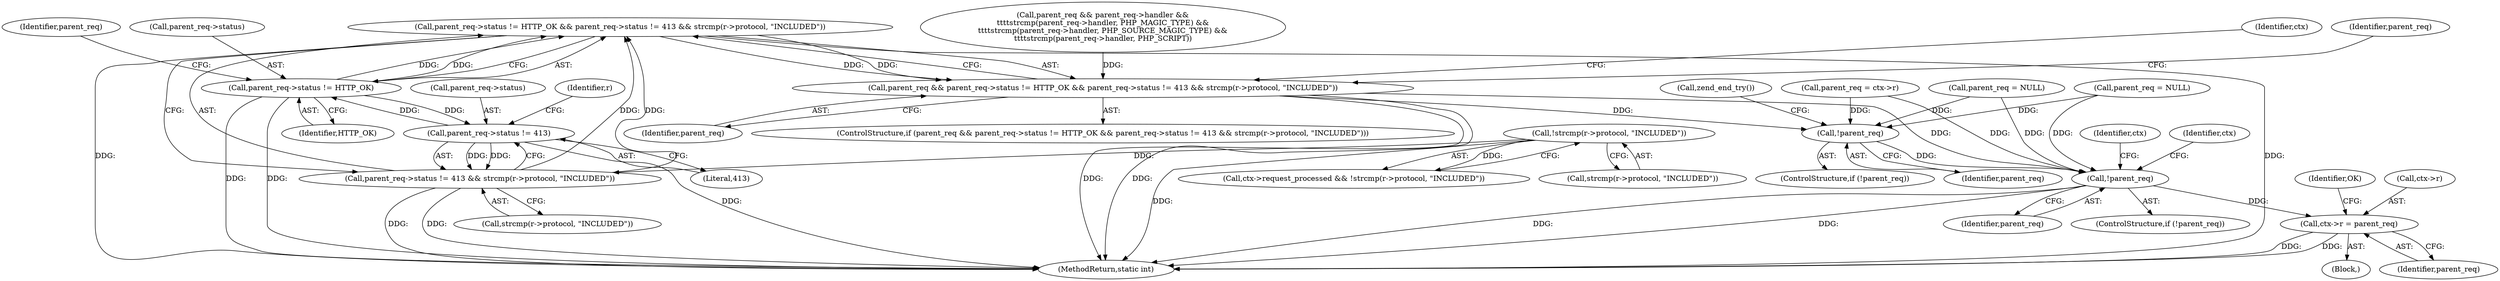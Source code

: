 digraph "0_php-src_23b057742e3cf199612fa8050ae86cae675e214e@API" {
"1000383" [label="(Call,parent_req->status != HTTP_OK && parent_req->status != 413 && strcmp(r->protocol, \"INCLUDED\"))"];
"1000384" [label="(Call,parent_req->status != HTTP_OK)"];
"1000390" [label="(Call,parent_req->status != 413)"];
"1000389" [label="(Call,parent_req->status != 413 && strcmp(r->protocol, \"INCLUDED\"))"];
"1000146" [label="(Call,!strcmp(r->protocol, \"INCLUDED\"))"];
"1000381" [label="(Call,parent_req && parent_req->status != HTTP_OK && parent_req->status != 413 && strcmp(r->protocol, \"INCLUDED\"))"];
"1000473" [label="(Call,!parent_req)"];
"1000480" [label="(Call,!parent_req)"];
"1000536" [label="(Call,ctx->r = parent_req)"];
"1000384" [label="(Call,parent_req->status != HTTP_OK)"];
"1000381" [label="(Call,parent_req && parent_req->status != HTTP_OK && parent_req->status != 413 && strcmp(r->protocol, \"INCLUDED\"))"];
"1000391" [label="(Call,parent_req->status)"];
"1000354" [label="(Call,parent_req && parent_req->handler &&\n\t\t\t\tstrcmp(parent_req->handler, PHP_MAGIC_TYPE) &&\n\t\t\t\tstrcmp(parent_req->handler, PHP_SOURCE_MAGIC_TYPE) &&\n\t\t\t\tstrcmp(parent_req->handler, PHP_SCRIPT))"];
"1000142" [label="(Call,ctx->request_processed && !strcmp(r->protocol, \"INCLUDED\"))"];
"1000119" [label="(Call,parent_req = NULL)"];
"1000537" [label="(Call,ctx->r)"];
"1000472" [label="(ControlStructure,if (!parent_req))"];
"1000395" [label="(Call,strcmp(r->protocol, \"INCLUDED\"))"];
"1000538" [label="(Identifier,ctx)"];
"1000478" [label="(Call,zend_end_try())"];
"1000147" [label="(Call,strcmp(r->protocol, \"INCLUDED\"))"];
"1000397" [label="(Identifier,r)"];
"1000383" [label="(Call,parent_req->status != HTTP_OK && parent_req->status != 413 && strcmp(r->protocol, \"INCLUDED\"))"];
"1000382" [label="(Identifier,parent_req)"];
"1000394" [label="(Literal,413)"];
"1000401" [label="(Call,parent_req = NULL)"];
"1000485" [label="(Identifier,ctx)"];
"1000407" [label="(Identifier,ctx)"];
"1000542" [label="(Identifier,OK)"];
"1000473" [label="(Call,!parent_req)"];
"1000187" [label="(Call,parent_req = ctx->r)"];
"1000479" [label="(ControlStructure,if (!parent_req))"];
"1000540" [label="(Identifier,parent_req)"];
"1000392" [label="(Identifier,parent_req)"];
"1000535" [label="(Block,)"];
"1000390" [label="(Call,parent_req->status != 413)"];
"1000474" [label="(Identifier,parent_req)"];
"1000146" [label="(Call,!strcmp(r->protocol, \"INCLUDED\"))"];
"1000388" [label="(Identifier,HTTP_OK)"];
"1000380" [label="(ControlStructure,if (parent_req && parent_req->status != HTTP_OK && parent_req->status != 413 && strcmp(r->protocol, \"INCLUDED\")))"];
"1000543" [label="(MethodReturn,static int)"];
"1000389" [label="(Call,parent_req->status != 413 && strcmp(r->protocol, \"INCLUDED\"))"];
"1000536" [label="(Call,ctx->r = parent_req)"];
"1000402" [label="(Identifier,parent_req)"];
"1000385" [label="(Call,parent_req->status)"];
"1000481" [label="(Identifier,parent_req)"];
"1000480" [label="(Call,!parent_req)"];
"1000383" -> "1000381"  [label="AST: "];
"1000383" -> "1000384"  [label="CFG: "];
"1000383" -> "1000389"  [label="CFG: "];
"1000384" -> "1000383"  [label="AST: "];
"1000389" -> "1000383"  [label="AST: "];
"1000381" -> "1000383"  [label="CFG: "];
"1000383" -> "1000543"  [label="DDG: "];
"1000383" -> "1000543"  [label="DDG: "];
"1000383" -> "1000381"  [label="DDG: "];
"1000383" -> "1000381"  [label="DDG: "];
"1000384" -> "1000383"  [label="DDG: "];
"1000384" -> "1000383"  [label="DDG: "];
"1000389" -> "1000383"  [label="DDG: "];
"1000389" -> "1000383"  [label="DDG: "];
"1000384" -> "1000388"  [label="CFG: "];
"1000385" -> "1000384"  [label="AST: "];
"1000388" -> "1000384"  [label="AST: "];
"1000392" -> "1000384"  [label="CFG: "];
"1000384" -> "1000543"  [label="DDG: "];
"1000384" -> "1000543"  [label="DDG: "];
"1000390" -> "1000384"  [label="DDG: "];
"1000384" -> "1000390"  [label="DDG: "];
"1000390" -> "1000389"  [label="AST: "];
"1000390" -> "1000394"  [label="CFG: "];
"1000391" -> "1000390"  [label="AST: "];
"1000394" -> "1000390"  [label="AST: "];
"1000397" -> "1000390"  [label="CFG: "];
"1000389" -> "1000390"  [label="CFG: "];
"1000390" -> "1000543"  [label="DDG: "];
"1000390" -> "1000389"  [label="DDG: "];
"1000390" -> "1000389"  [label="DDG: "];
"1000389" -> "1000395"  [label="CFG: "];
"1000395" -> "1000389"  [label="AST: "];
"1000389" -> "1000543"  [label="DDG: "];
"1000389" -> "1000543"  [label="DDG: "];
"1000146" -> "1000389"  [label="DDG: "];
"1000146" -> "1000142"  [label="AST: "];
"1000146" -> "1000147"  [label="CFG: "];
"1000147" -> "1000146"  [label="AST: "];
"1000142" -> "1000146"  [label="CFG: "];
"1000146" -> "1000543"  [label="DDG: "];
"1000146" -> "1000142"  [label="DDG: "];
"1000381" -> "1000380"  [label="AST: "];
"1000381" -> "1000382"  [label="CFG: "];
"1000382" -> "1000381"  [label="AST: "];
"1000402" -> "1000381"  [label="CFG: "];
"1000407" -> "1000381"  [label="CFG: "];
"1000381" -> "1000543"  [label="DDG: "];
"1000381" -> "1000543"  [label="DDG: "];
"1000354" -> "1000381"  [label="DDG: "];
"1000381" -> "1000473"  [label="DDG: "];
"1000381" -> "1000480"  [label="DDG: "];
"1000473" -> "1000472"  [label="AST: "];
"1000473" -> "1000474"  [label="CFG: "];
"1000474" -> "1000473"  [label="AST: "];
"1000478" -> "1000473"  [label="CFG: "];
"1000187" -> "1000473"  [label="DDG: "];
"1000401" -> "1000473"  [label="DDG: "];
"1000119" -> "1000473"  [label="DDG: "];
"1000473" -> "1000480"  [label="DDG: "];
"1000480" -> "1000479"  [label="AST: "];
"1000480" -> "1000481"  [label="CFG: "];
"1000481" -> "1000480"  [label="AST: "];
"1000485" -> "1000480"  [label="CFG: "];
"1000538" -> "1000480"  [label="CFG: "];
"1000480" -> "1000543"  [label="DDG: "];
"1000480" -> "1000543"  [label="DDG: "];
"1000187" -> "1000480"  [label="DDG: "];
"1000401" -> "1000480"  [label="DDG: "];
"1000119" -> "1000480"  [label="DDG: "];
"1000480" -> "1000536"  [label="DDG: "];
"1000536" -> "1000535"  [label="AST: "];
"1000536" -> "1000540"  [label="CFG: "];
"1000537" -> "1000536"  [label="AST: "];
"1000540" -> "1000536"  [label="AST: "];
"1000542" -> "1000536"  [label="CFG: "];
"1000536" -> "1000543"  [label="DDG: "];
"1000536" -> "1000543"  [label="DDG: "];
}
